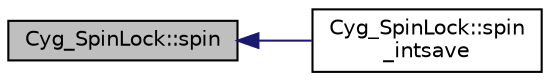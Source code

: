 digraph "Cyg_SpinLock::spin"
{
  edge [fontname="Helvetica",fontsize="10",labelfontname="Helvetica",labelfontsize="10"];
  node [fontname="Helvetica",fontsize="10",shape=record];
  rankdir="LR";
  Node1 [label="Cyg_SpinLock::spin",height=0.2,width=0.4,color="black", fillcolor="grey75", style="filled" fontcolor="black"];
  Node1 -> Node2 [dir="back",color="midnightblue",fontsize="10",style="solid",fontname="Helvetica"];
  Node2 [label="Cyg_SpinLock::spin\l_intsave",height=0.2,width=0.4,color="black", fillcolor="white", style="filled",URL="$class_cyg___spin_lock.html#a9047ed52f15cd11a5d5c37aa897bc43c"];
}
